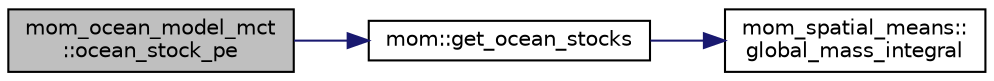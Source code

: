digraph "mom_ocean_model_mct::ocean_stock_pe"
{
 // INTERACTIVE_SVG=YES
 // LATEX_PDF_SIZE
  edge [fontname="Helvetica",fontsize="10",labelfontname="Helvetica",labelfontsize="10"];
  node [fontname="Helvetica",fontsize="10",shape=record];
  rankdir="LR";
  Node1 [label="mom_ocean_model_mct\l::ocean_stock_pe",height=0.2,width=0.4,color="black", fillcolor="grey75", style="filled", fontcolor="black",tooltip="Ocean_stock_pe - returns the integrated stocks of heat, water, etc. for conservation checks...."];
  Node1 -> Node2 [color="midnightblue",fontsize="10",style="solid",fontname="Helvetica"];
  Node2 [label="mom::get_ocean_stocks",height=0.2,width=0.4,color="black", fillcolor="white", style="filled",URL="$namespacemom.html#a462293ed92e99927ef9939747d633080",tooltip="Find the global integrals of various quantities."];
  Node2 -> Node3 [color="midnightblue",fontsize="10",style="solid",fontname="Helvetica"];
  Node3 [label="mom_spatial_means::\lglobal_mass_integral",height=0.2,width=0.4,color="black", fillcolor="white", style="filled",URL="$namespacemom__spatial__means.html#a6888b20896f49dcf7db3d8d60c329abb",tooltip="Find the global mass-weighted integral of a variable. This uses reproducing sums."];
}
